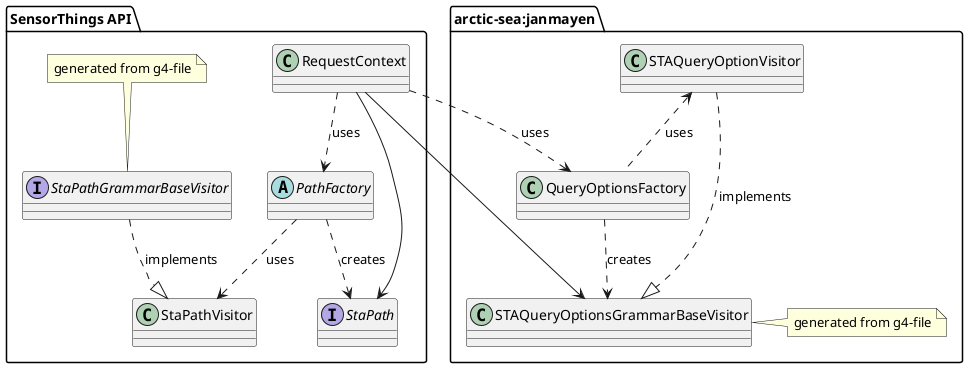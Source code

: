 @startuml SensorThings API, Parsing Path and Query

package "arctic-sea:janmayen" {
    interface "STAQueryOptionsGrammarBaseVisitor" as as_query_grammar_visitor
    note right of as_query_grammar_visitor : generated from g4-file

    class "QueryOptionsFactory" as as_query_factory
    class "QueryOptions" as as_query_grammar_visitor
    class "STAQueryOptionVisitor" as as_query_visitor

    as_query_visitor ..|> as_query_grammar_visitor : implements
    as_query_visitor <.. as_query_factory : uses
    as_query_factory ..> as_query_grammar_visitor : creates
}

package "SensorThings API" {
    interface "StaPathGrammarBaseVisitor" as sta_path_grammar_visitor
    note top of sta_path_grammar_visitor : generated from g4-file
    
    abstract class "PathFactory" as sta_path_factory
    interface "StaPath" as sta_path
    class "StaPathVisitor" as sta_path_visitor

    class "RequestContext" as sta_request_context
}

sta_path_grammar_visitor ..|> sta_path_visitor : implements
sta_path_factory ..> sta_path_visitor : uses
sta_path_factory ..> sta_path : creates

sta_request_context ..> as_query_factory : uses
sta_request_context ..> sta_path_factory : uses
sta_request_context --> as_query_grammar_visitor
sta_request_context --> sta_path

'interface "Specification" as specification
'class "FilterQueryParser" as sta_filter_query_parser
'as_query_factory <.. sta_filter_query_parser : uses
'class "FilterQueryVisitor" as sta_filter_query_visitor
'sta_filter_query_parser ..> sta_filter_query_visitor : uses
'sta_filter_query_visitor ..> specification : creates
@enduml